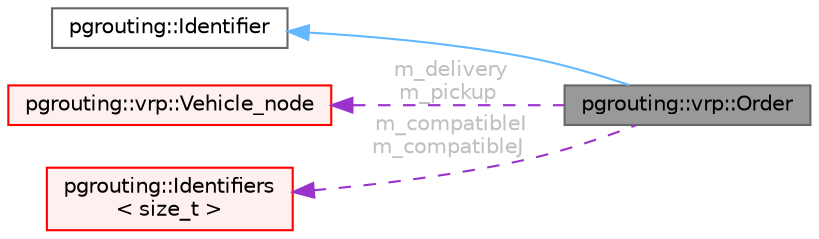 digraph "pgrouting::vrp::Order"
{
 // LATEX_PDF_SIZE
  bgcolor="transparent";
  edge [fontname=Helvetica,fontsize=10,labelfontname=Helvetica,labelfontsize=10];
  node [fontname=Helvetica,fontsize=10,shape=box,height=0.2,width=0.4];
  rankdir="LR";
  Node1 [id="Node000001",label="pgrouting::vrp::Order",height=0.2,width=0.4,color="gray40", fillcolor="grey60", style="filled", fontcolor="black",tooltip=" "];
  Node2 -> Node1 [id="edge1_Node000001_Node000002",dir="back",color="steelblue1",style="solid",tooltip=" "];
  Node2 [id="Node000002",label="pgrouting::Identifier",height=0.2,width=0.4,color="gray40", fillcolor="white", style="filled",URL="$classpgrouting_1_1Identifier.html",tooltip=" "];
  Node3 -> Node1 [id="edge2_Node000001_Node000003",dir="back",color="darkorchid3",style="dashed",tooltip=" ",label=" m_delivery\nm_pickup",fontcolor="grey" ];
  Node3 [id="Node000003",label="pgrouting::vrp::Vehicle_node",height=0.2,width=0.4,color="red", fillcolor="#FFF0F0", style="filled",URL="$classpgrouting_1_1vrp_1_1Vehicle__node.html",tooltip="Extend Tw_node to evaluate the vehicle at node level."];
  Node29 -> Node1 [id="edge3_Node000001_Node000029",dir="back",color="darkorchid3",style="dashed",tooltip=" ",label=" m_compatibleI\nm_compatibleJ",fontcolor="grey" ];
  Node29 [id="Node000029",label="pgrouting::Identifiers\l\< size_t \>",height=0.2,width=0.4,color="red", fillcolor="#FFF0F0", style="filled",URL="$classpgrouting_1_1Identifiers.html",tooltip=" "];
}
